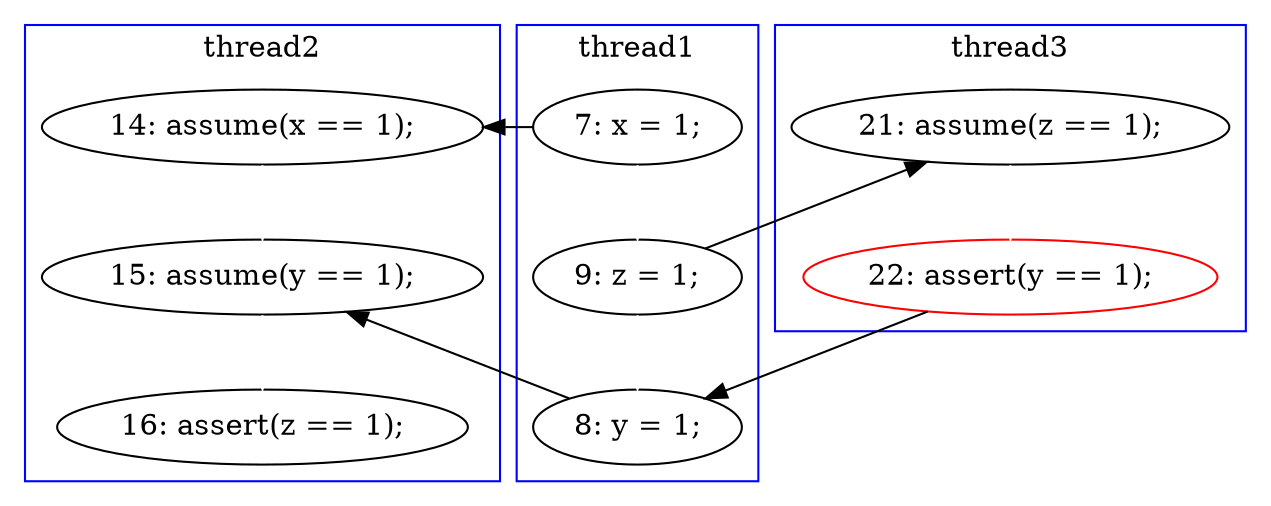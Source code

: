 digraph Counterexample {
	13 -> 18 [color = white, style = solid]
	9 -> 13 [color = black, style = solid, constraint = false]
	18 -> 23 [color = white, style = solid]
	10 -> 15 [color = black, style = solid, constraint = false]
	9 -> 10 [color = white, style = solid]
	10 -> 17 [color = white, style = solid]
	16 -> 17 [color = black, style = solid, constraint = false]
	17 -> 18 [color = black, style = solid, constraint = false]
	15 -> 16 [color = white, style = solid]
	subgraph cluster2 {
		label = thread2
		color = blue
		23  [label = "16: assert(z == 1);"]
		18  [label = "15: assume(y == 1);"]
		13  [label = "14: assume(x == 1);"]
	}
	subgraph cluster1 {
		label = thread1
		color = blue
		17  [label = "8: y = 1;"]
		10  [label = "9: z = 1;"]
		9  [label = "7: x = 1;"]
	}
	subgraph cluster3 {
		label = thread3
		color = blue
		16  [label = "22: assert(y == 1);", color = red]
		15  [label = "21: assume(z == 1);"]
	}
}